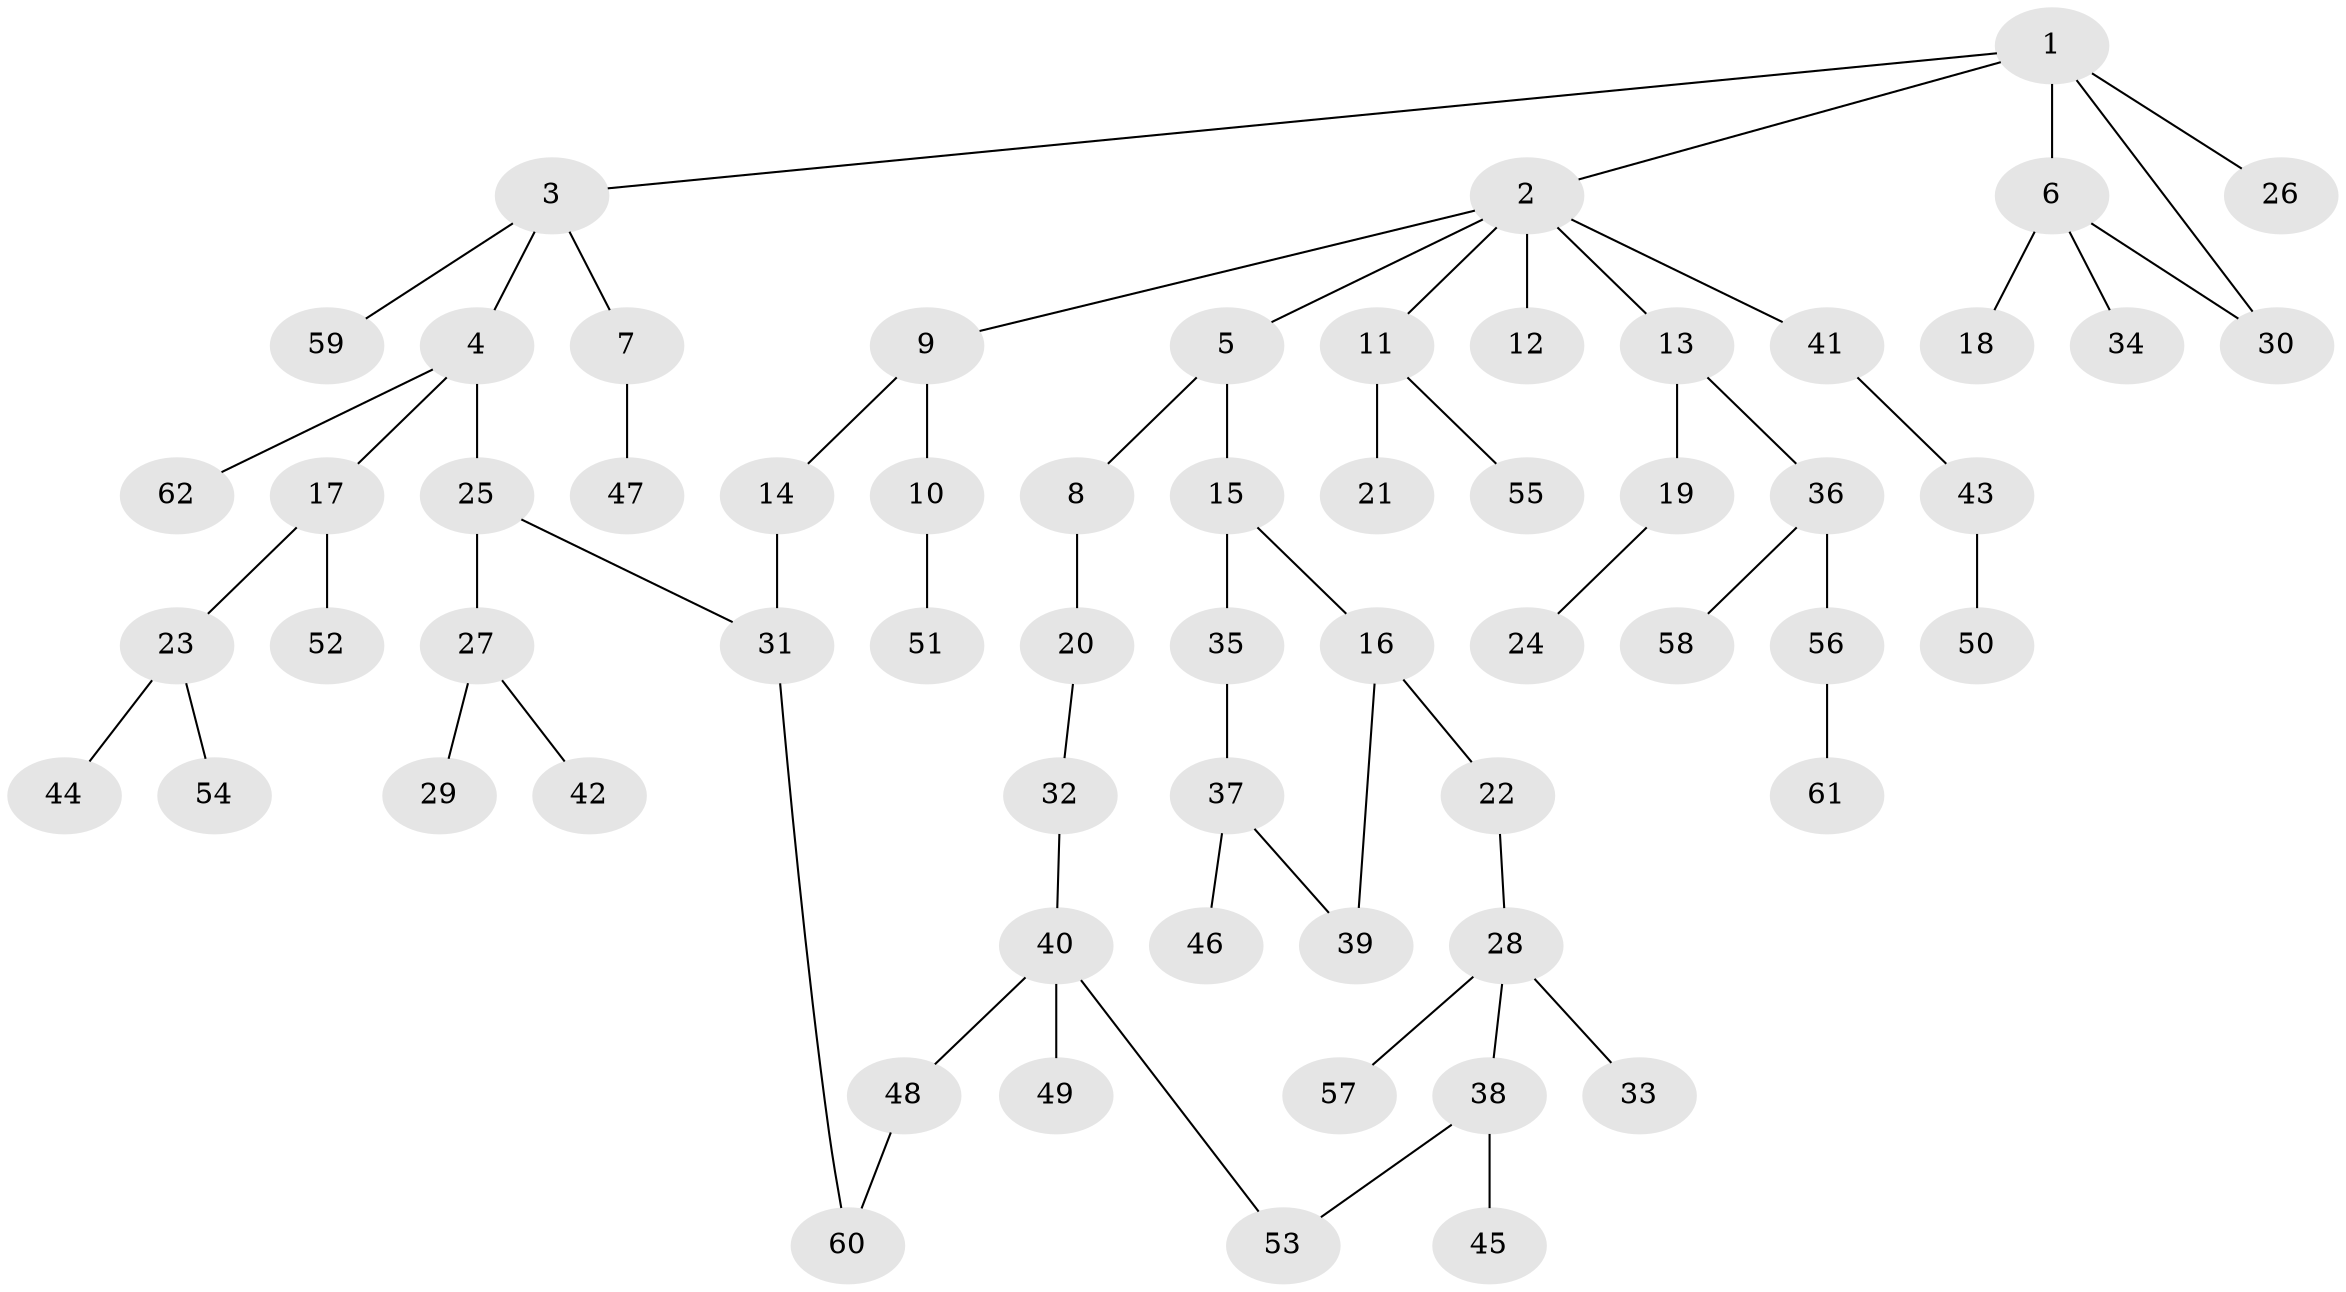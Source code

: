 // coarse degree distribution, {10: 0.025, 4: 0.075, 3: 0.225, 1: 0.375, 2: 0.3}
// Generated by graph-tools (version 1.1) at 2025/41/03/06/25 10:41:27]
// undirected, 62 vertices, 66 edges
graph export_dot {
graph [start="1"]
  node [color=gray90,style=filled];
  1;
  2;
  3;
  4;
  5;
  6;
  7;
  8;
  9;
  10;
  11;
  12;
  13;
  14;
  15;
  16;
  17;
  18;
  19;
  20;
  21;
  22;
  23;
  24;
  25;
  26;
  27;
  28;
  29;
  30;
  31;
  32;
  33;
  34;
  35;
  36;
  37;
  38;
  39;
  40;
  41;
  42;
  43;
  44;
  45;
  46;
  47;
  48;
  49;
  50;
  51;
  52;
  53;
  54;
  55;
  56;
  57;
  58;
  59;
  60;
  61;
  62;
  1 -- 2;
  1 -- 3;
  1 -- 6;
  1 -- 26;
  1 -- 30;
  2 -- 5;
  2 -- 9;
  2 -- 11;
  2 -- 12;
  2 -- 13;
  2 -- 41;
  3 -- 4;
  3 -- 7;
  3 -- 59;
  4 -- 17;
  4 -- 25;
  4 -- 62;
  5 -- 8;
  5 -- 15;
  6 -- 18;
  6 -- 30;
  6 -- 34;
  7 -- 47;
  8 -- 20;
  9 -- 10;
  9 -- 14;
  10 -- 51;
  11 -- 21;
  11 -- 55;
  13 -- 19;
  13 -- 36;
  14 -- 31;
  15 -- 16;
  15 -- 35;
  16 -- 22;
  16 -- 39;
  17 -- 23;
  17 -- 52;
  19 -- 24;
  20 -- 32;
  22 -- 28;
  23 -- 44;
  23 -- 54;
  25 -- 27;
  25 -- 31;
  27 -- 29;
  27 -- 42;
  28 -- 33;
  28 -- 38;
  28 -- 57;
  31 -- 60;
  32 -- 40;
  35 -- 37;
  36 -- 56;
  36 -- 58;
  37 -- 39;
  37 -- 46;
  38 -- 45;
  38 -- 53;
  40 -- 48;
  40 -- 49;
  40 -- 53;
  41 -- 43;
  43 -- 50;
  48 -- 60;
  56 -- 61;
}

